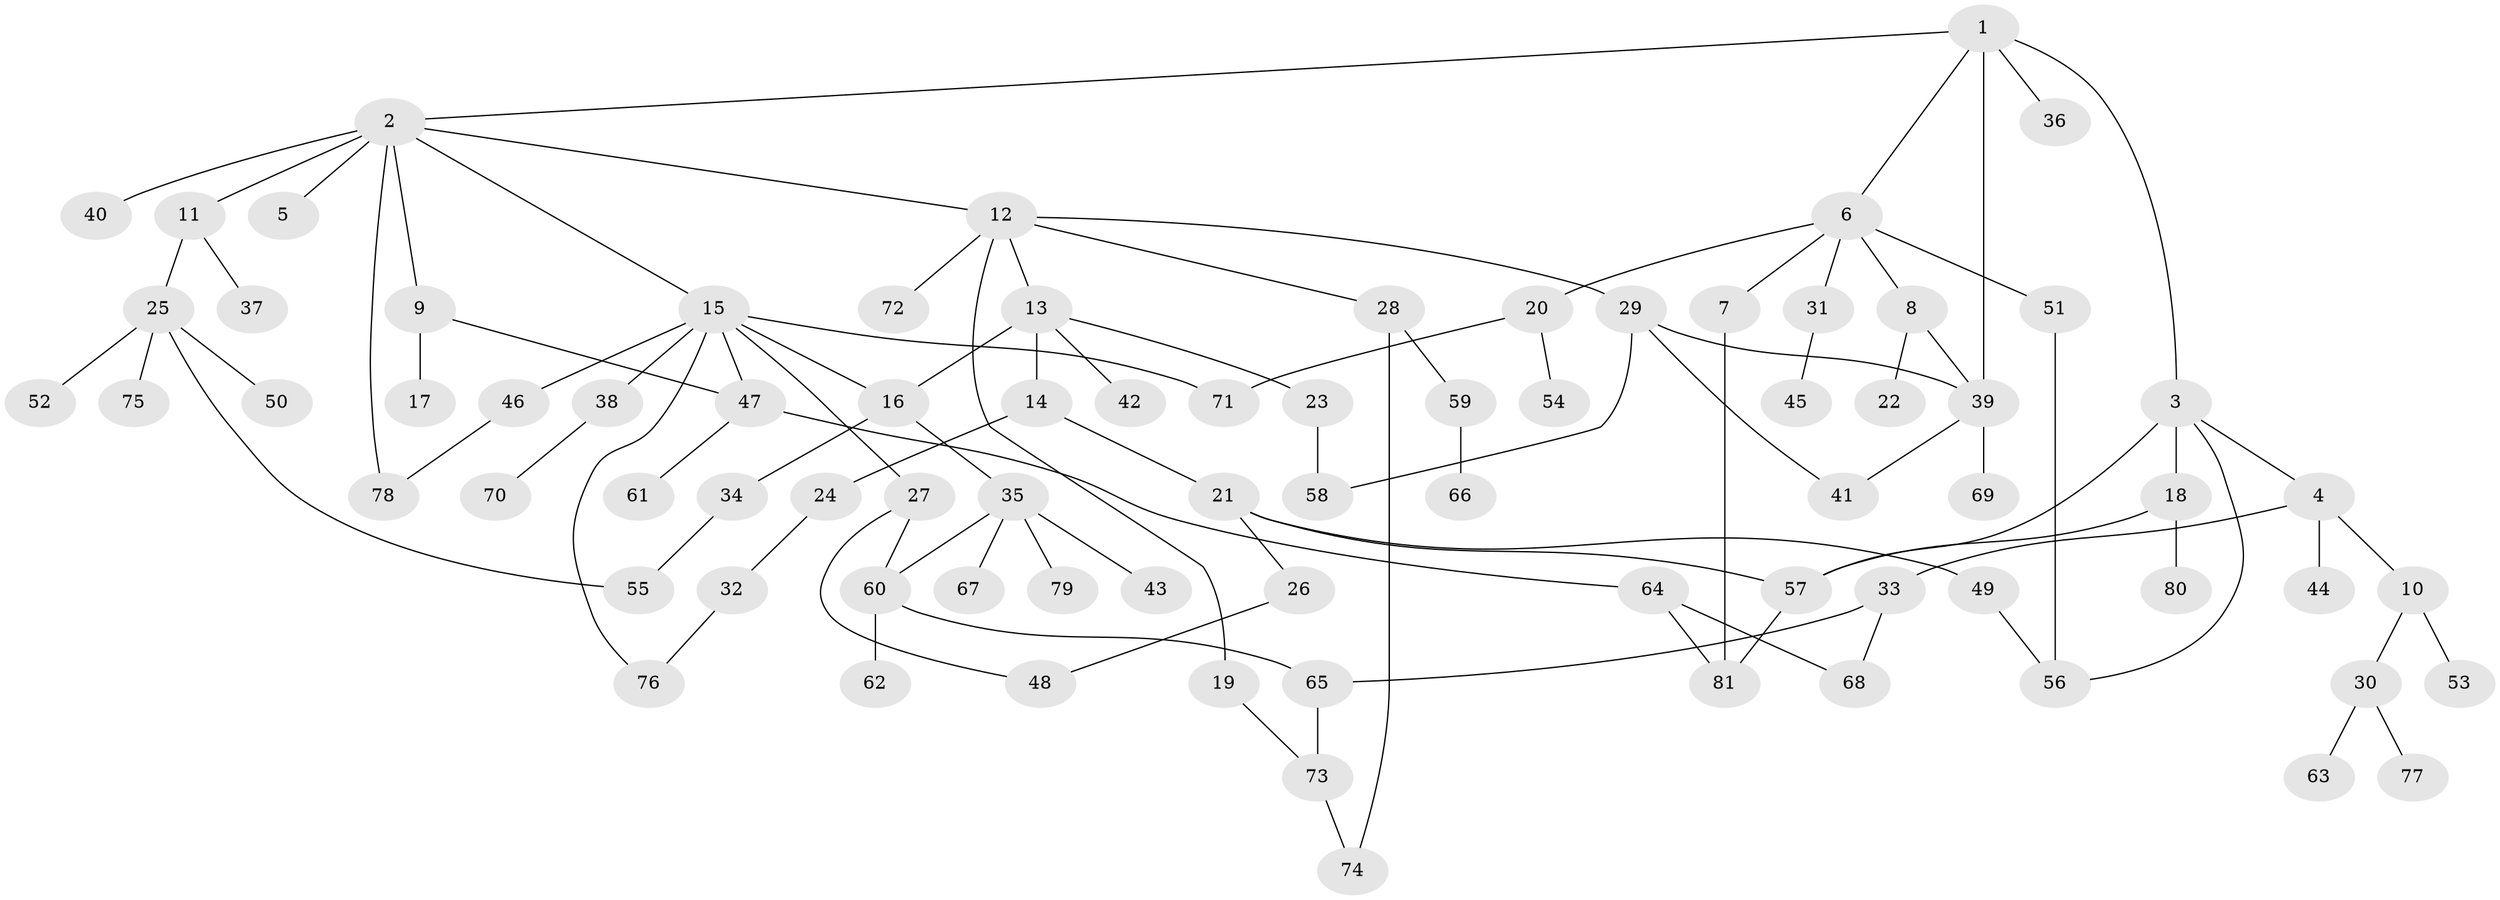 // Generated by graph-tools (version 1.1) at 2025/41/03/09/25 04:41:11]
// undirected, 81 vertices, 102 edges
graph export_dot {
graph [start="1"]
  node [color=gray90,style=filled];
  1;
  2;
  3;
  4;
  5;
  6;
  7;
  8;
  9;
  10;
  11;
  12;
  13;
  14;
  15;
  16;
  17;
  18;
  19;
  20;
  21;
  22;
  23;
  24;
  25;
  26;
  27;
  28;
  29;
  30;
  31;
  32;
  33;
  34;
  35;
  36;
  37;
  38;
  39;
  40;
  41;
  42;
  43;
  44;
  45;
  46;
  47;
  48;
  49;
  50;
  51;
  52;
  53;
  54;
  55;
  56;
  57;
  58;
  59;
  60;
  61;
  62;
  63;
  64;
  65;
  66;
  67;
  68;
  69;
  70;
  71;
  72;
  73;
  74;
  75;
  76;
  77;
  78;
  79;
  80;
  81;
  1 -- 2;
  1 -- 3;
  1 -- 6;
  1 -- 36;
  1 -- 39;
  2 -- 5;
  2 -- 9;
  2 -- 11;
  2 -- 12;
  2 -- 15;
  2 -- 40;
  2 -- 78;
  3 -- 4;
  3 -- 18;
  3 -- 56;
  3 -- 57;
  4 -- 10;
  4 -- 33;
  4 -- 44;
  6 -- 7;
  6 -- 8;
  6 -- 20;
  6 -- 31;
  6 -- 51;
  7 -- 81;
  8 -- 22;
  8 -- 39;
  9 -- 17;
  9 -- 47;
  10 -- 30;
  10 -- 53;
  11 -- 25;
  11 -- 37;
  12 -- 13;
  12 -- 19;
  12 -- 28;
  12 -- 29;
  12 -- 72;
  13 -- 14;
  13 -- 23;
  13 -- 42;
  13 -- 16;
  14 -- 21;
  14 -- 24;
  15 -- 16;
  15 -- 27;
  15 -- 38;
  15 -- 46;
  15 -- 47;
  15 -- 76;
  15 -- 71;
  16 -- 34;
  16 -- 35;
  18 -- 57;
  18 -- 80;
  19 -- 73;
  20 -- 54;
  20 -- 71;
  21 -- 26;
  21 -- 49;
  21 -- 57;
  23 -- 58;
  24 -- 32;
  25 -- 50;
  25 -- 52;
  25 -- 75;
  25 -- 55;
  26 -- 48;
  27 -- 60;
  27 -- 48;
  28 -- 59;
  28 -- 74;
  29 -- 39;
  29 -- 41;
  29 -- 58;
  30 -- 63;
  30 -- 77;
  31 -- 45;
  32 -- 76;
  33 -- 65;
  33 -- 68;
  34 -- 55;
  35 -- 43;
  35 -- 67;
  35 -- 79;
  35 -- 60;
  38 -- 70;
  39 -- 41;
  39 -- 69;
  46 -- 78;
  47 -- 61;
  47 -- 64;
  49 -- 56;
  51 -- 56;
  57 -- 81;
  59 -- 66;
  60 -- 62;
  60 -- 65;
  64 -- 68;
  64 -- 81;
  65 -- 73;
  73 -- 74;
}

